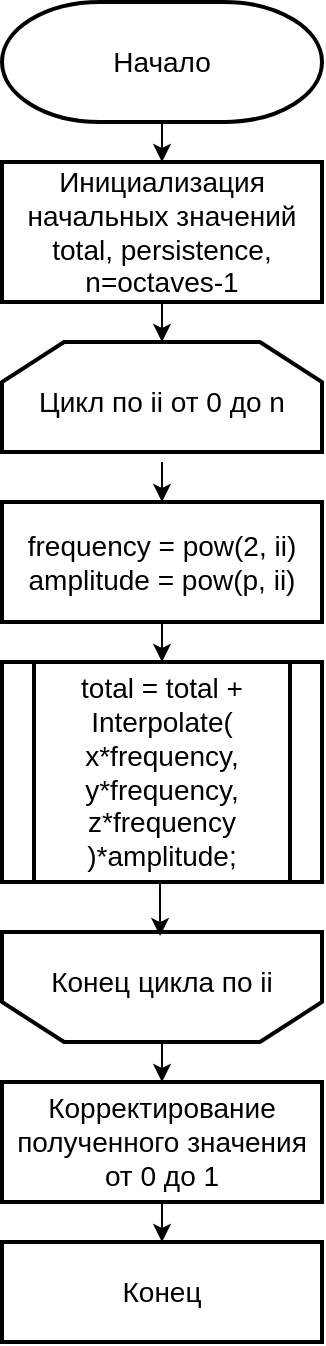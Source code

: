 <mxfile version="22.1.7" type="device">
  <diagram name="Page 2" id="xV-DdXl6V7auyKvFXf8r">
    <mxGraphModel dx="1026" dy="624" grid="1" gridSize="10" guides="1" tooltips="1" connect="1" arrows="1" fold="1" page="1" pageScale="1" pageWidth="827" pageHeight="1169" math="0" shadow="0">
      <root>
        <mxCell id="0" />
        <mxCell id="1" parent="0" />
        <mxCell id="FENImdkoo7jtKO7wnyn3-3" value="" style="edgeStyle=orthogonalEdgeStyle;rounded=0;orthogonalLoop=1;jettySize=auto;html=1;" edge="1" parent="1" source="FENImdkoo7jtKO7wnyn3-1" target="FENImdkoo7jtKO7wnyn3-2">
          <mxGeometry relative="1" as="geometry" />
        </mxCell>
        <mxCell id="FENImdkoo7jtKO7wnyn3-1" value="&lt;font style=&quot;font-size: 14px;&quot;&gt;Начало&lt;/font&gt;" style="strokeWidth=2;html=1;shape=mxgraph.flowchart.terminator;whiteSpace=wrap;" vertex="1" parent="1">
          <mxGeometry x="320" y="20" width="160" height="60" as="geometry" />
        </mxCell>
        <mxCell id="FENImdkoo7jtKO7wnyn3-2" value="&lt;font style=&quot;font-size: 14px;&quot;&gt;Инициализация начальных значений total, persistence, n=octaves-1&lt;/font&gt;" style="whiteSpace=wrap;html=1;strokeWidth=2;" vertex="1" parent="1">
          <mxGeometry x="320" y="100" width="160" height="70" as="geometry" />
        </mxCell>
        <mxCell id="FENImdkoo7jtKO7wnyn3-7" value="" style="edgeStyle=orthogonalEdgeStyle;rounded=0;orthogonalLoop=1;jettySize=auto;html=1;fontFamily=Helvetica;fontSize=12;fontColor=default;" edge="1" parent="1" source="FENImdkoo7jtKO7wnyn3-4" target="FENImdkoo7jtKO7wnyn3-6">
          <mxGeometry relative="1" as="geometry" />
        </mxCell>
        <mxCell id="FENImdkoo7jtKO7wnyn3-4" value="&lt;font style=&quot;font-size: 14px;&quot;&gt;Цикл по ii от 0 до n&lt;/font&gt;" style="strokeWidth=2;html=1;shape=stencil(1VbBcoIwEP0ajjiRDFaPHWpPjhcPPa+4asaQMAlV+/eNRqYEC6VrL53hkH0L7+1bsoGIZ3YPJUYJU1BgxF+iJFloXTpgIQpRudAt9z4xYT48+XA29SHYEvPKY0cwAtYSfcZWRh/wJDbVjUGoPRrPyucRe3b3XC6e5VopRyK0skGmkXdkIJR7lp09GRulXubjFvuodAoFVmgC9Mve0gNR8kpWGg9TWhGUQke17k9Kb79XGtOU5pTutbXGA8WWBF9sxJKW3Gw6UG9F0ptR3ZF6WU8dwV2HHs8c0jWAPFtDftgZ/a4231ZZwmW47xJ1utBHbGy6Vq/6GlAzSKEaDE8PM7Qa+AcUaTqEAkzuFiYcdBP6OMdwFjY2uoLLqwhyEswOY8cSbyXsgpQ9IZYN+DZvdbU8qHZCMMz+k19KsX12KTuEstFzqS32nAcOvxu2K9oxoTzbaoM9o7sVUvpPdNepcEdwRf0vwxX4BA==);whiteSpace=wrap;" vertex="1" parent="1">
          <mxGeometry x="320" y="190" width="160" height="60" as="geometry" />
        </mxCell>
        <mxCell id="FENImdkoo7jtKO7wnyn3-5" style="edgeStyle=orthogonalEdgeStyle;rounded=0;orthogonalLoop=1;jettySize=auto;html=1;exitX=0.5;exitY=1;exitDx=0;exitDy=0;entryX=0.5;entryY=0;entryDx=0;entryDy=0;entryPerimeter=0;fontFamily=Helvetica;fontSize=12;fontColor=default;" edge="1" parent="1" source="FENImdkoo7jtKO7wnyn3-2" target="FENImdkoo7jtKO7wnyn3-4">
          <mxGeometry relative="1" as="geometry" />
        </mxCell>
        <mxCell id="FENImdkoo7jtKO7wnyn3-9" value="" style="edgeStyle=orthogonalEdgeStyle;rounded=0;orthogonalLoop=1;jettySize=auto;html=1;fontFamily=Helvetica;fontSize=12;fontColor=default;" edge="1" parent="1" source="FENImdkoo7jtKO7wnyn3-6" target="FENImdkoo7jtKO7wnyn3-8">
          <mxGeometry relative="1" as="geometry" />
        </mxCell>
        <mxCell id="FENImdkoo7jtKO7wnyn3-6" value="&lt;font style=&quot;font-size: 14px;&quot;&gt;frequency = pow(2, ii)&lt;br&gt;amplitude = pow(p, ii)&lt;/font&gt;" style="whiteSpace=wrap;html=1;strokeWidth=2;" vertex="1" parent="1">
          <mxGeometry x="320" y="270" width="160" height="60" as="geometry" />
        </mxCell>
        <mxCell id="FENImdkoo7jtKO7wnyn3-8" value="&lt;font style=&quot;font-size: 14px;&quot;&gt;total = total + Interpolate(&lt;br&gt;x*frequency, y*frequency, z*frequency&lt;br&gt;)*amplitude;&lt;/font&gt;" style="shape=process;whiteSpace=wrap;html=1;backgroundOutline=1;strokeWidth=2;" vertex="1" parent="1">
          <mxGeometry x="320" y="350" width="160" height="110" as="geometry" />
        </mxCell>
        <mxCell id="FENImdkoo7jtKO7wnyn3-14" value="" style="edgeStyle=orthogonalEdgeStyle;rounded=0;orthogonalLoop=1;jettySize=auto;html=1;fontFamily=Helvetica;fontSize=12;fontColor=default;" edge="1" parent="1" source="FENImdkoo7jtKO7wnyn3-10" target="FENImdkoo7jtKO7wnyn3-13">
          <mxGeometry relative="1" as="geometry" />
        </mxCell>
        <mxCell id="FENImdkoo7jtKO7wnyn3-10" value="&lt;font style=&quot;font-size: 14px;&quot;&gt;Конец цикла по ii&lt;/font&gt;" style="strokeWidth=2;html=1;shape=stencil(1VbBcoIwEP0ajjiRDFaPHWpPjhcPPa+4asaQMAlV+/eNRqYEC6VrL53hkH0L7+1bsoGIZ3YPJUYJU1BgxF+iJFloXTpgIQpRudAt9z4xYT48+XA29SHYEvPKY0cwAtYSfcZWRh/wJDbVjUGoPRrPyucRe3b3XC6e5VopRyK0skGmkXdkIJR7lp09GRulXubjFvuodAoFVmgC9Mve0gNR8kpWGg9TWhGUQke17k9Kb79XGtOU5pTutbXGA8WWBF9sxJKW3Gw6UG9F0ptR3ZF6WU8dwV2HHs8c0jWAPFtDftgZ/a4231ZZwmW47xJ1utBHbGy6Vq/6GlAzSKEaDE8PM7Qa+AcUaTqEAkzuFiYcdBP6OMdwFjY2uoLLqwhyEswOY8cSbyXsgpQ9IZYN+DZvdbU8qHZCMMz+k19KsX12KTuEstFzqS32nAcOvxu2K9oxoTzbaoM9o7sVUvpPdNepcEdwRf0vwxX4BA==);whiteSpace=wrap;direction=west;" vertex="1" parent="1">
          <mxGeometry x="320" y="480" width="160" height="60" as="geometry" />
        </mxCell>
        <mxCell id="FENImdkoo7jtKO7wnyn3-12" style="edgeStyle=orthogonalEdgeStyle;rounded=0;orthogonalLoop=1;jettySize=auto;html=1;exitX=0.5;exitY=1;exitDx=0;exitDy=0;entryX=0.506;entryY=0.883;entryDx=0;entryDy=0;entryPerimeter=0;fontFamily=Helvetica;fontSize=12;fontColor=default;" edge="1" parent="1" source="FENImdkoo7jtKO7wnyn3-8" target="FENImdkoo7jtKO7wnyn3-10">
          <mxGeometry relative="1" as="geometry" />
        </mxCell>
        <mxCell id="FENImdkoo7jtKO7wnyn3-16" value="" style="edgeStyle=orthogonalEdgeStyle;rounded=0;orthogonalLoop=1;jettySize=auto;html=1;fontFamily=Helvetica;fontSize=12;fontColor=default;" edge="1" parent="1" source="FENImdkoo7jtKO7wnyn3-13" target="FENImdkoo7jtKO7wnyn3-15">
          <mxGeometry relative="1" as="geometry" />
        </mxCell>
        <mxCell id="FENImdkoo7jtKO7wnyn3-13" value="&lt;font style=&quot;font-size: 14px;&quot;&gt;Корректирование полученного значения от 0 до 1&lt;/font&gt;" style="whiteSpace=wrap;html=1;strokeWidth=2;" vertex="1" parent="1">
          <mxGeometry x="320" y="560" width="160" height="60" as="geometry" />
        </mxCell>
        <mxCell id="FENImdkoo7jtKO7wnyn3-15" value="&lt;font style=&quot;font-size: 14px;&quot;&gt;Конец&lt;/font&gt;" style="whiteSpace=wrap;html=1;strokeWidth=2;" vertex="1" parent="1">
          <mxGeometry x="320" y="640" width="160" height="50" as="geometry" />
        </mxCell>
      </root>
    </mxGraphModel>
  </diagram>
</mxfile>
